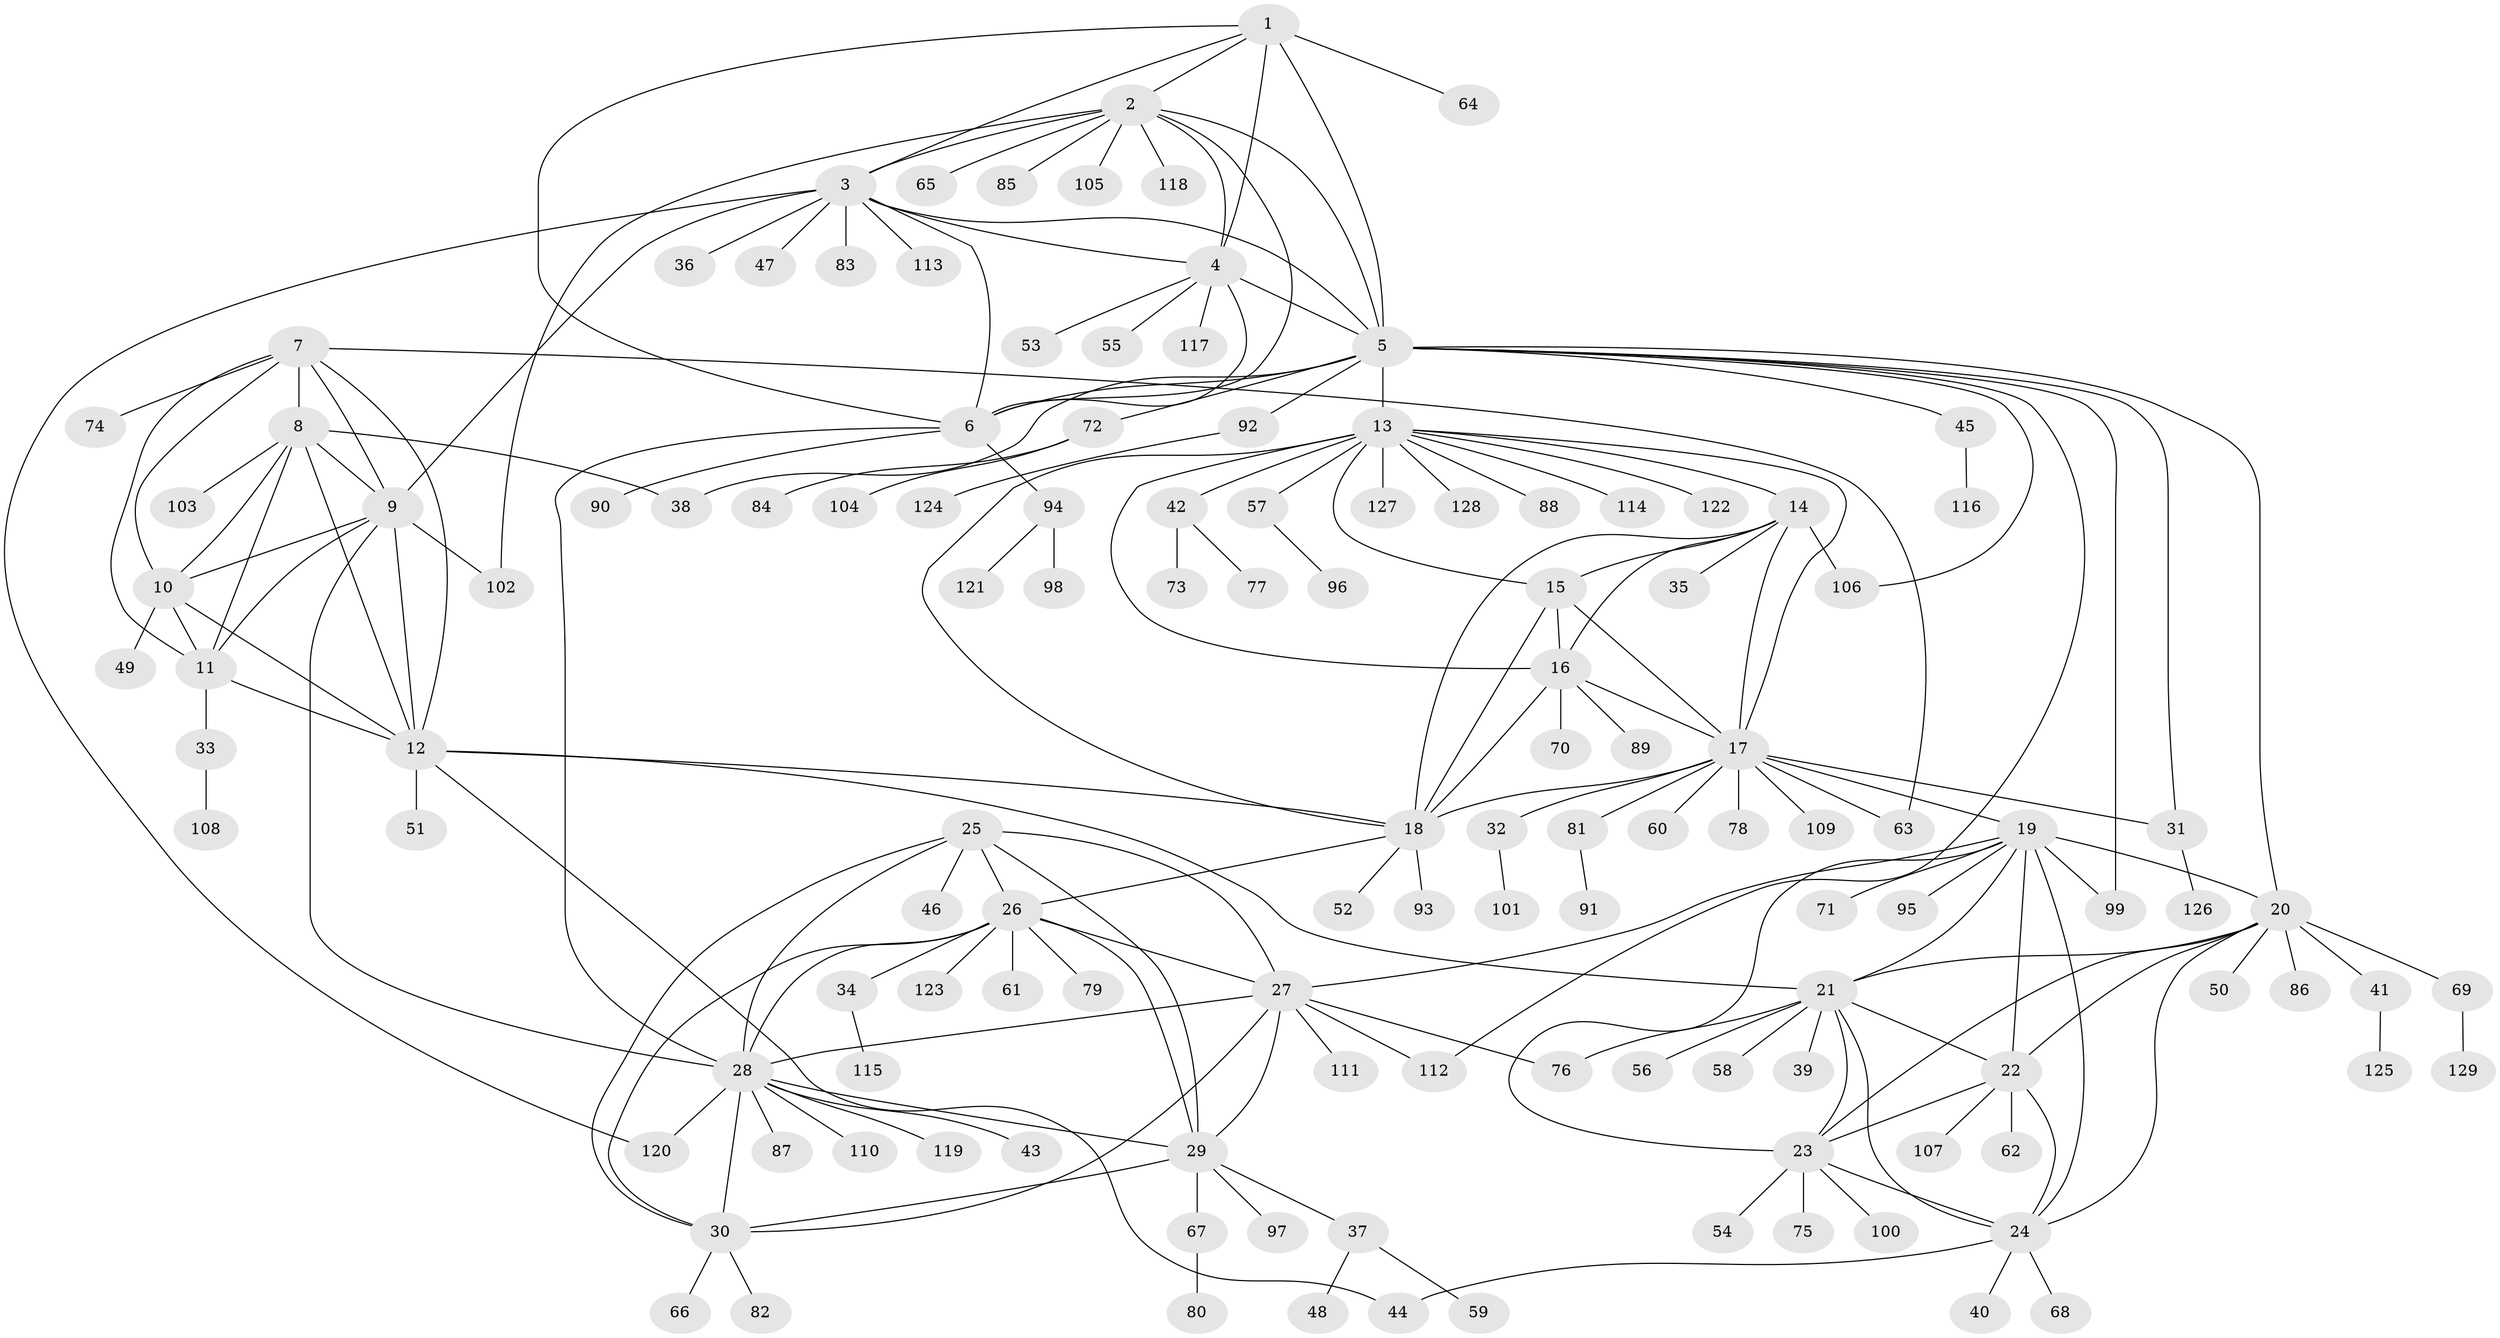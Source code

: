 // coarse degree distribution, {6: 0.00980392156862745, 13: 0.0196078431372549, 15: 0.0196078431372549, 4: 0.029411764705882353, 7: 0.00980392156862745, 8: 0.029411764705882353, 5: 0.0392156862745098, 11: 0.0196078431372549, 9: 0.00980392156862745, 10: 0.00980392156862745, 2: 0.1568627450980392, 1: 0.6372549019607843, 3: 0.00980392156862745}
// Generated by graph-tools (version 1.1) at 2025/42/03/06/25 10:42:14]
// undirected, 129 vertices, 194 edges
graph export_dot {
graph [start="1"]
  node [color=gray90,style=filled];
  1;
  2;
  3;
  4;
  5;
  6;
  7;
  8;
  9;
  10;
  11;
  12;
  13;
  14;
  15;
  16;
  17;
  18;
  19;
  20;
  21;
  22;
  23;
  24;
  25;
  26;
  27;
  28;
  29;
  30;
  31;
  32;
  33;
  34;
  35;
  36;
  37;
  38;
  39;
  40;
  41;
  42;
  43;
  44;
  45;
  46;
  47;
  48;
  49;
  50;
  51;
  52;
  53;
  54;
  55;
  56;
  57;
  58;
  59;
  60;
  61;
  62;
  63;
  64;
  65;
  66;
  67;
  68;
  69;
  70;
  71;
  72;
  73;
  74;
  75;
  76;
  77;
  78;
  79;
  80;
  81;
  82;
  83;
  84;
  85;
  86;
  87;
  88;
  89;
  90;
  91;
  92;
  93;
  94;
  95;
  96;
  97;
  98;
  99;
  100;
  101;
  102;
  103;
  104;
  105;
  106;
  107;
  108;
  109;
  110;
  111;
  112;
  113;
  114;
  115;
  116;
  117;
  118;
  119;
  120;
  121;
  122;
  123;
  124;
  125;
  126;
  127;
  128;
  129;
  1 -- 2;
  1 -- 3;
  1 -- 4;
  1 -- 5;
  1 -- 6;
  1 -- 64;
  2 -- 3;
  2 -- 4;
  2 -- 5;
  2 -- 6;
  2 -- 65;
  2 -- 85;
  2 -- 102;
  2 -- 105;
  2 -- 118;
  3 -- 4;
  3 -- 5;
  3 -- 6;
  3 -- 9;
  3 -- 36;
  3 -- 47;
  3 -- 83;
  3 -- 113;
  3 -- 120;
  4 -- 5;
  4 -- 6;
  4 -- 53;
  4 -- 55;
  4 -- 117;
  5 -- 6;
  5 -- 13;
  5 -- 20;
  5 -- 31;
  5 -- 38;
  5 -- 45;
  5 -- 72;
  5 -- 92;
  5 -- 99;
  5 -- 106;
  5 -- 112;
  6 -- 28;
  6 -- 90;
  6 -- 94;
  7 -- 8;
  7 -- 9;
  7 -- 10;
  7 -- 11;
  7 -- 12;
  7 -- 63;
  7 -- 74;
  8 -- 9;
  8 -- 10;
  8 -- 11;
  8 -- 12;
  8 -- 38;
  8 -- 103;
  9 -- 10;
  9 -- 11;
  9 -- 12;
  9 -- 28;
  9 -- 102;
  10 -- 11;
  10 -- 12;
  10 -- 49;
  11 -- 12;
  11 -- 33;
  12 -- 18;
  12 -- 21;
  12 -- 44;
  12 -- 51;
  13 -- 14;
  13 -- 15;
  13 -- 16;
  13 -- 17;
  13 -- 18;
  13 -- 42;
  13 -- 57;
  13 -- 88;
  13 -- 114;
  13 -- 122;
  13 -- 127;
  13 -- 128;
  14 -- 15;
  14 -- 16;
  14 -- 17;
  14 -- 18;
  14 -- 35;
  14 -- 106;
  15 -- 16;
  15 -- 17;
  15 -- 18;
  16 -- 17;
  16 -- 18;
  16 -- 70;
  16 -- 89;
  17 -- 18;
  17 -- 19;
  17 -- 31;
  17 -- 32;
  17 -- 60;
  17 -- 63;
  17 -- 78;
  17 -- 81;
  17 -- 109;
  18 -- 26;
  18 -- 52;
  18 -- 93;
  19 -- 20;
  19 -- 21;
  19 -- 22;
  19 -- 23;
  19 -- 24;
  19 -- 27;
  19 -- 71;
  19 -- 95;
  19 -- 99;
  20 -- 21;
  20 -- 22;
  20 -- 23;
  20 -- 24;
  20 -- 41;
  20 -- 50;
  20 -- 69;
  20 -- 86;
  21 -- 22;
  21 -- 23;
  21 -- 24;
  21 -- 39;
  21 -- 56;
  21 -- 58;
  21 -- 76;
  22 -- 23;
  22 -- 24;
  22 -- 62;
  22 -- 107;
  23 -- 24;
  23 -- 54;
  23 -- 75;
  23 -- 100;
  24 -- 40;
  24 -- 44;
  24 -- 68;
  25 -- 26;
  25 -- 27;
  25 -- 28;
  25 -- 29;
  25 -- 30;
  25 -- 46;
  26 -- 27;
  26 -- 28;
  26 -- 29;
  26 -- 30;
  26 -- 34;
  26 -- 61;
  26 -- 79;
  26 -- 123;
  27 -- 28;
  27 -- 29;
  27 -- 30;
  27 -- 76;
  27 -- 111;
  27 -- 112;
  28 -- 29;
  28 -- 30;
  28 -- 43;
  28 -- 87;
  28 -- 110;
  28 -- 119;
  28 -- 120;
  29 -- 30;
  29 -- 37;
  29 -- 67;
  29 -- 97;
  30 -- 66;
  30 -- 82;
  31 -- 126;
  32 -- 101;
  33 -- 108;
  34 -- 115;
  37 -- 48;
  37 -- 59;
  41 -- 125;
  42 -- 73;
  42 -- 77;
  45 -- 116;
  57 -- 96;
  67 -- 80;
  69 -- 129;
  72 -- 84;
  72 -- 104;
  81 -- 91;
  92 -- 124;
  94 -- 98;
  94 -- 121;
}
